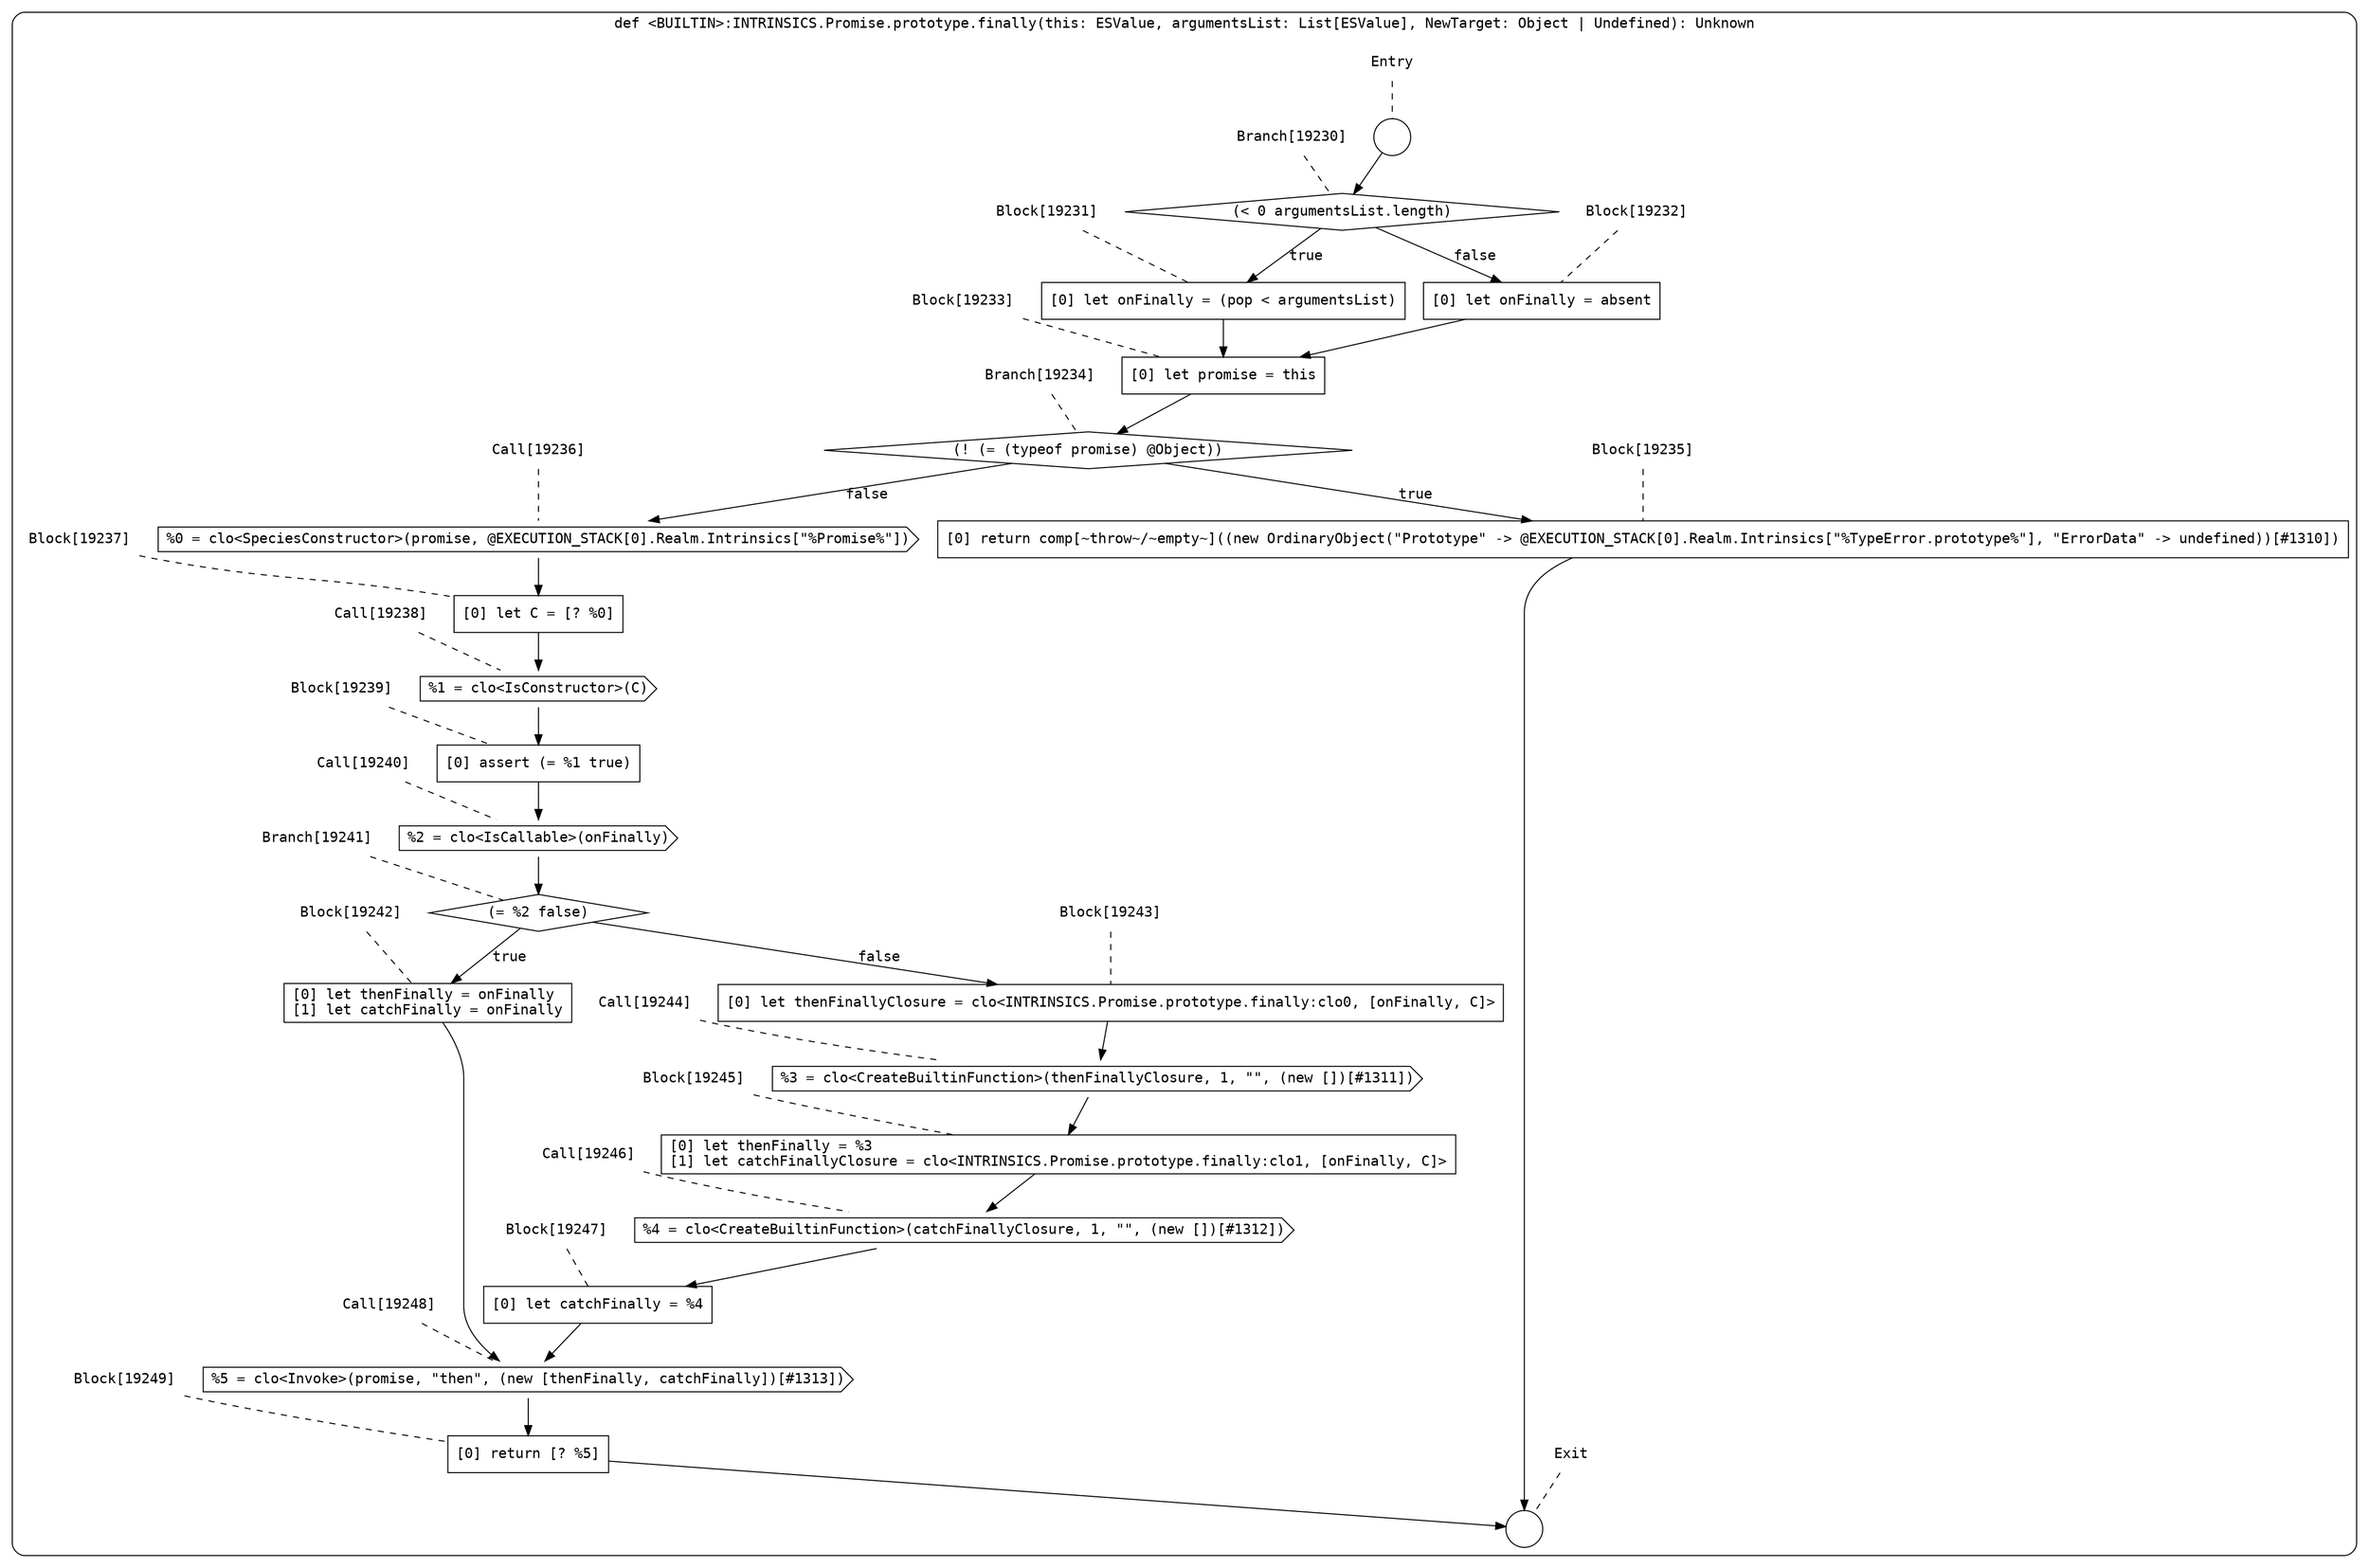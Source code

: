 digraph {
  graph [fontname = "Consolas"]
  node [fontname = "Consolas"]
  edge [fontname = "Consolas"]
  subgraph cluster2603 {
    label = "def <BUILTIN>:INTRINSICS.Promise.prototype.finally(this: ESValue, argumentsList: List[ESValue], NewTarget: Object | Undefined): Unknown"
    style = rounded
    cluster2603_entry_name [shape=none, label=<<font color="black">Entry</font>>]
    cluster2603_entry_name -> cluster2603_entry [arrowhead=none, color="black", style=dashed]
    cluster2603_entry [shape=circle label=" " color="black" fillcolor="white" style=filled]
    cluster2603_entry -> node19230 [color="black"]
    cluster2603_exit_name [shape=none, label=<<font color="black">Exit</font>>]
    cluster2603_exit_name -> cluster2603_exit [arrowhead=none, color="black", style=dashed]
    cluster2603_exit [shape=circle label=" " color="black" fillcolor="white" style=filled]
    node19230_name [shape=none, label=<<font color="black">Branch[19230]</font>>]
    node19230_name -> node19230 [arrowhead=none, color="black", style=dashed]
    node19230 [shape=diamond, label=<<font color="black">(&lt; 0 argumentsList.length)</font>> color="black" fillcolor="white", style=filled]
    node19230 -> node19231 [label=<<font color="black">true</font>> color="black"]
    node19230 -> node19232 [label=<<font color="black">false</font>> color="black"]
    node19231_name [shape=none, label=<<font color="black">Block[19231]</font>>]
    node19231_name -> node19231 [arrowhead=none, color="black", style=dashed]
    node19231 [shape=box, label=<<font color="black">[0] let onFinally = (pop &lt; argumentsList)<BR ALIGN="LEFT"/></font>> color="black" fillcolor="white", style=filled]
    node19231 -> node19233 [color="black"]
    node19232_name [shape=none, label=<<font color="black">Block[19232]</font>>]
    node19232_name -> node19232 [arrowhead=none, color="black", style=dashed]
    node19232 [shape=box, label=<<font color="black">[0] let onFinally = absent<BR ALIGN="LEFT"/></font>> color="black" fillcolor="white", style=filled]
    node19232 -> node19233 [color="black"]
    node19233_name [shape=none, label=<<font color="black">Block[19233]</font>>]
    node19233_name -> node19233 [arrowhead=none, color="black", style=dashed]
    node19233 [shape=box, label=<<font color="black">[0] let promise = this<BR ALIGN="LEFT"/></font>> color="black" fillcolor="white", style=filled]
    node19233 -> node19234 [color="black"]
    node19234_name [shape=none, label=<<font color="black">Branch[19234]</font>>]
    node19234_name -> node19234 [arrowhead=none, color="black", style=dashed]
    node19234 [shape=diamond, label=<<font color="black">(! (= (typeof promise) @Object))</font>> color="black" fillcolor="white", style=filled]
    node19234 -> node19235 [label=<<font color="black">true</font>> color="black"]
    node19234 -> node19236 [label=<<font color="black">false</font>> color="black"]
    node19235_name [shape=none, label=<<font color="black">Block[19235]</font>>]
    node19235_name -> node19235 [arrowhead=none, color="black", style=dashed]
    node19235 [shape=box, label=<<font color="black">[0] return comp[~throw~/~empty~]((new OrdinaryObject(&quot;Prototype&quot; -&gt; @EXECUTION_STACK[0].Realm.Intrinsics[&quot;%TypeError.prototype%&quot;], &quot;ErrorData&quot; -&gt; undefined))[#1310])<BR ALIGN="LEFT"/></font>> color="black" fillcolor="white", style=filled]
    node19235 -> cluster2603_exit [color="black"]
    node19236_name [shape=none, label=<<font color="black">Call[19236]</font>>]
    node19236_name -> node19236 [arrowhead=none, color="black", style=dashed]
    node19236 [shape=cds, label=<<font color="black">%0 = clo&lt;SpeciesConstructor&gt;(promise, @EXECUTION_STACK[0].Realm.Intrinsics[&quot;%Promise%&quot;])</font>> color="black" fillcolor="white", style=filled]
    node19236 -> node19237 [color="black"]
    node19237_name [shape=none, label=<<font color="black">Block[19237]</font>>]
    node19237_name -> node19237 [arrowhead=none, color="black", style=dashed]
    node19237 [shape=box, label=<<font color="black">[0] let C = [? %0]<BR ALIGN="LEFT"/></font>> color="black" fillcolor="white", style=filled]
    node19237 -> node19238 [color="black"]
    node19238_name [shape=none, label=<<font color="black">Call[19238]</font>>]
    node19238_name -> node19238 [arrowhead=none, color="black", style=dashed]
    node19238 [shape=cds, label=<<font color="black">%1 = clo&lt;IsConstructor&gt;(C)</font>> color="black" fillcolor="white", style=filled]
    node19238 -> node19239 [color="black"]
    node19239_name [shape=none, label=<<font color="black">Block[19239]</font>>]
    node19239_name -> node19239 [arrowhead=none, color="black", style=dashed]
    node19239 [shape=box, label=<<font color="black">[0] assert (= %1 true)<BR ALIGN="LEFT"/></font>> color="black" fillcolor="white", style=filled]
    node19239 -> node19240 [color="black"]
    node19240_name [shape=none, label=<<font color="black">Call[19240]</font>>]
    node19240_name -> node19240 [arrowhead=none, color="black", style=dashed]
    node19240 [shape=cds, label=<<font color="black">%2 = clo&lt;IsCallable&gt;(onFinally)</font>> color="black" fillcolor="white", style=filled]
    node19240 -> node19241 [color="black"]
    node19241_name [shape=none, label=<<font color="black">Branch[19241]</font>>]
    node19241_name -> node19241 [arrowhead=none, color="black", style=dashed]
    node19241 [shape=diamond, label=<<font color="black">(= %2 false)</font>> color="black" fillcolor="white", style=filled]
    node19241 -> node19242 [label=<<font color="black">true</font>> color="black"]
    node19241 -> node19243 [label=<<font color="black">false</font>> color="black"]
    node19242_name [shape=none, label=<<font color="black">Block[19242]</font>>]
    node19242_name -> node19242 [arrowhead=none, color="black", style=dashed]
    node19242 [shape=box, label=<<font color="black">[0] let thenFinally = onFinally<BR ALIGN="LEFT"/>[1] let catchFinally = onFinally<BR ALIGN="LEFT"/></font>> color="black" fillcolor="white", style=filled]
    node19242 -> node19248 [color="black"]
    node19243_name [shape=none, label=<<font color="black">Block[19243]</font>>]
    node19243_name -> node19243 [arrowhead=none, color="black", style=dashed]
    node19243 [shape=box, label=<<font color="black">[0] let thenFinallyClosure = clo&lt;INTRINSICS.Promise.prototype.finally:clo0, [onFinally, C]&gt;<BR ALIGN="LEFT"/></font>> color="black" fillcolor="white", style=filled]
    node19243 -> node19244 [color="black"]
    node19248_name [shape=none, label=<<font color="black">Call[19248]</font>>]
    node19248_name -> node19248 [arrowhead=none, color="black", style=dashed]
    node19248 [shape=cds, label=<<font color="black">%5 = clo&lt;Invoke&gt;(promise, &quot;then&quot;, (new [thenFinally, catchFinally])[#1313])</font>> color="black" fillcolor="white", style=filled]
    node19248 -> node19249 [color="black"]
    node19244_name [shape=none, label=<<font color="black">Call[19244]</font>>]
    node19244_name -> node19244 [arrowhead=none, color="black", style=dashed]
    node19244 [shape=cds, label=<<font color="black">%3 = clo&lt;CreateBuiltinFunction&gt;(thenFinallyClosure, 1, &quot;&quot;, (new [])[#1311])</font>> color="black" fillcolor="white", style=filled]
    node19244 -> node19245 [color="black"]
    node19249_name [shape=none, label=<<font color="black">Block[19249]</font>>]
    node19249_name -> node19249 [arrowhead=none, color="black", style=dashed]
    node19249 [shape=box, label=<<font color="black">[0] return [? %5]<BR ALIGN="LEFT"/></font>> color="black" fillcolor="white", style=filled]
    node19249 -> cluster2603_exit [color="black"]
    node19245_name [shape=none, label=<<font color="black">Block[19245]</font>>]
    node19245_name -> node19245 [arrowhead=none, color="black", style=dashed]
    node19245 [shape=box, label=<<font color="black">[0] let thenFinally = %3<BR ALIGN="LEFT"/>[1] let catchFinallyClosure = clo&lt;INTRINSICS.Promise.prototype.finally:clo1, [onFinally, C]&gt;<BR ALIGN="LEFT"/></font>> color="black" fillcolor="white", style=filled]
    node19245 -> node19246 [color="black"]
    node19246_name [shape=none, label=<<font color="black">Call[19246]</font>>]
    node19246_name -> node19246 [arrowhead=none, color="black", style=dashed]
    node19246 [shape=cds, label=<<font color="black">%4 = clo&lt;CreateBuiltinFunction&gt;(catchFinallyClosure, 1, &quot;&quot;, (new [])[#1312])</font>> color="black" fillcolor="white", style=filled]
    node19246 -> node19247 [color="black"]
    node19247_name [shape=none, label=<<font color="black">Block[19247]</font>>]
    node19247_name -> node19247 [arrowhead=none, color="black", style=dashed]
    node19247 [shape=box, label=<<font color="black">[0] let catchFinally = %4<BR ALIGN="LEFT"/></font>> color="black" fillcolor="white", style=filled]
    node19247 -> node19248 [color="black"]
  }
}